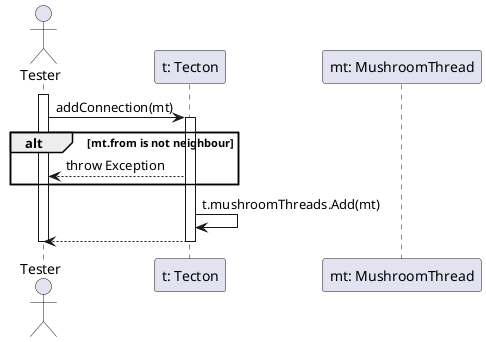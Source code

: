 @startuml tectonGrowThreadTest

actor "Tester" as tst
participant "t: Tecton" as t
participant "mt: MushroomThread" as mt

activate tst

tst -> t: addConnection(mt)
activate t

alt mt.from is not neighbour 
    tst <-- t: throw Exception
end

t -> t: t.mushroomThreads.Add(mt)
tst <-- t
deactivate t

deactivate tst

@enduml